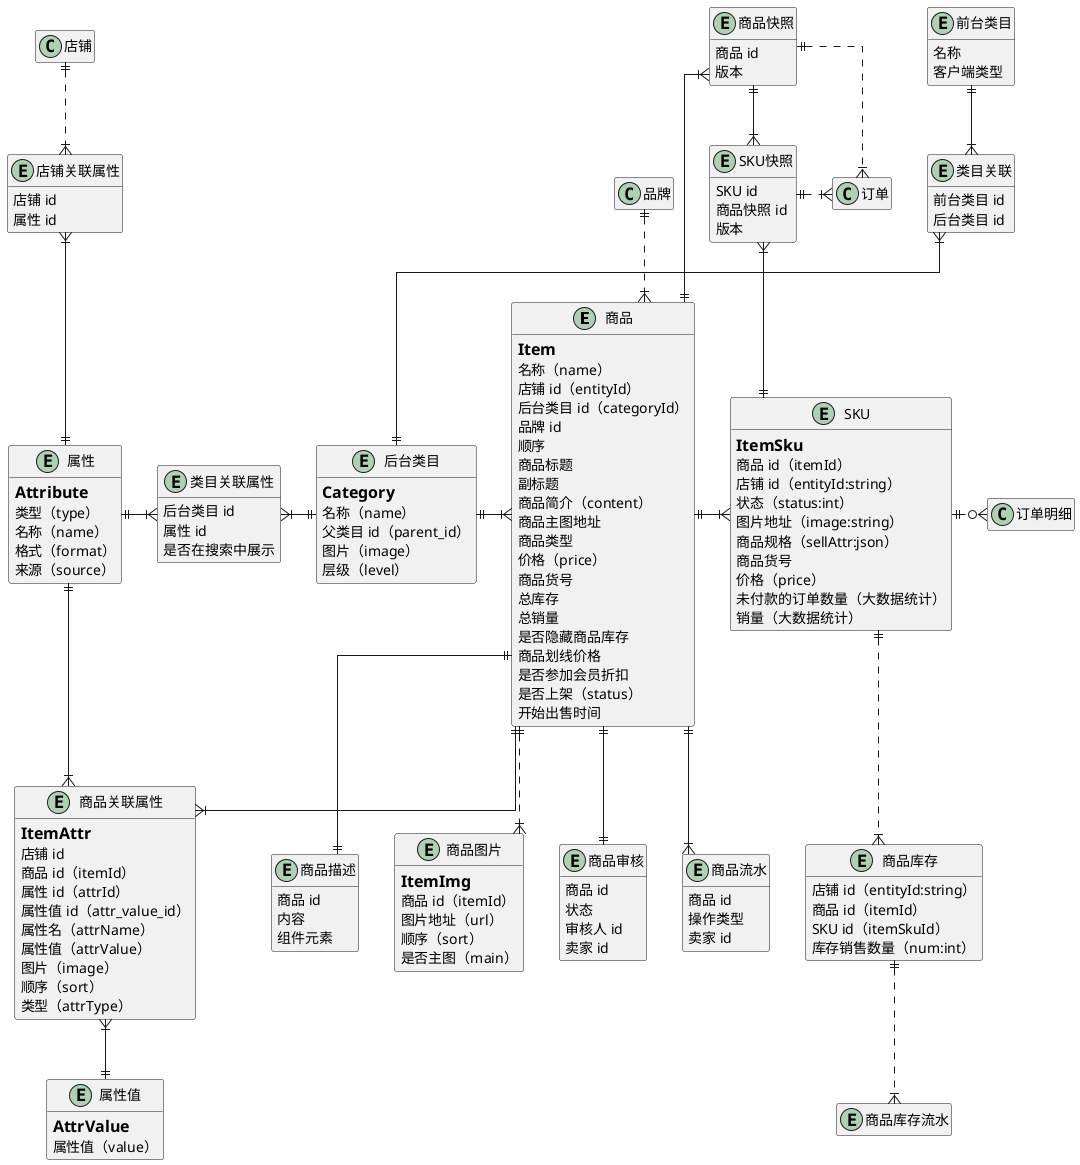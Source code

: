 @startuml 商品UML
hide empty members
skinparam linetype ortho

' ==================== 商品 ====================
entity 商品 {
==Item
    名称（name）
    店铺 id（entityId）
    后台类目 id（categoryId）
    品牌 id
    顺序
    商品标题
    ' 分享链接时显示
    副标题
    商品简介（content）
    商品主图地址
'   0：普通商品（物流发货）
'   3：UMP降价拍
'   5：外卖商品
'   10：分销商品
'   20：会员卡商品
'   21：礼品卡商品
'   22：团购券
'   25：批发商品
'   30：收银台商品
'   31：知识付费商品
'   35：酒店商品（无需物流）
'   40：美业商品
'   60：虚拟商品（无需物流）
'   61：电子卡券（无需物流）
    商品类型
    价格（price）
    ' 商家为商品设置的外部编号
    商品货号
    ' 基于 sku 的库存数量累加
    总库存
    总销量
    ' 0 - 显示库存（默认）
    ' 1 - 不显示库存
    是否隐藏商品库存
    ' 可以自定义。例如 促销价：888
    ' 商品没有优惠的情况下，划线价在商品详情会以划线形式显示。
    商品划线价格
    ' 0 - 不参加会员折扣
    ' 1 - 参加会员折扣（默认）
    是否参加会员折扣
    是否上架（status）
    开始出售时间
}
' 基础类目
' 面向商家或供应链人员，不会轻易变更。
' 如果类目下挂载有商品，就不能删除或作废。
' 层次一般三层或四层，商品必须挂载于叶子类目下。
entity 后台类目 {
==Category
    名称（name）
    父类目 id（parent_id）
    图片（image）
    层级（level）
}
' 组合类目
' 面向可买家，随时变动，定时生效。
' 可支持不同客户端的设置，不同客户端的用户群体有差异
' 前台类目对应后台的叶子类目和某项属性的组合。例如分类时选择奶粉中的1段、2段、3段等属性组成类目。
entity 前台类目 {
    名称
    客户端类型
}
' 前台类目：后台类目 = n：n
entity 类目关联 {
    前台类目 id
    后台类目 id
}
entity 商品审核 {
    商品 id
    状态
    审核人 id
    卖家 id
}
entity 商品流水 {
    商品 id
    操作类型
    卖家 id
}
entity 商品描述 {
    商品 id
    ' 富文本，字数要大于5个字符，小于25000个字符 ，受违禁词控制
    内容
    组件元素
}
entity 商品图片 {
==ItemImg
    商品 id（itemId）
    图片地址（url）
    顺序（sort）
    是否主图（main）
}

商品 }|.u.|| 品牌
后台类目 ||-|{ 商品
前台类目 ||--|{ 类目关联
类目关联 }|--|| 后台类目
商品 ||--|| 商品审核
商品 ||--|{ 商品流水
商品 ||--|| 商品描述
商品 ||..|{ 商品图片


entity SKU {
==ItemSku
    商品 id（itemId）
    店铺 id（entityId:string）
    状态（status:int）
    图片地址（image:string）
    商品规格（sellAttr:json）
    ' 商家为商品设置的外部编号
    商品货号
    价格（price）
    ' 商品在付款减库存的状态下，该 SKU 上未付款的订单数量
    未付款的订单数量（大数据统计）
    销量（大数据统计）
    ' 是否锁定
}
entity 商品库存 {
    ' 暂不做
    店铺 id（entityId:string）
    商品 id（itemId）
    SKU id（itemSkuId）
    库存销售数量（num:int）
}
entity 商品库存流水 {
    ' 暂不做
}
entity 商品快照 {
    商品 id
    版本
}
entity SKU快照 {
    SKU id
    商品快照 id
    版本
}

商品 ||-|{ SKU
SKU ||..|{ 商品库存
商品库存 ||..|{ 商品库存流水
SKU ||.o{ 订单明细
' 快照
SKU ||-u-|{ SKU快照
SKU快照 ||.|{ 订单
商品快照 ||--|{ SKU快照
商品 ||-u-|{ 商品快照
商品快照 ||.|{ 订单


' ==================== 属性 ====================

' 1.每个类目下都有一些默认属性
' 2.店铺可自定义属性
entity 属性 {
==Attribute
    ' 1：销售属性
    ' 2：非关键属性
    类型（type）
    名称（name）
    ' 1：选项；2：文本；3：数值；4：百分比
    格式（format）
    ' 添加商品时一定会展示
    ' 是否为公共属性
    ' 1：系统生成；2：商家自定义
    来源（source）
}
' 类目自带默认属性，既有非关键属性，也有销售属性
entity 类目关联属性 {
    后台类目 id
    属性 id
    是否在搜索中展示
}
entity 商品关联属性 {
==ItemAttr
    店铺 id
    商品 id（itemId）
    属性 id（attrId）
    属性值 id（attr_value_id）
    属性名（attrName）
    属性值（attrValue）
    图片（image）
    顺序（sort）
    类型（attrType）
}
entity 属性值 {
==AttrValue
    属性值（value）
}
' 店铺自定义属性
entity 店铺关联属性 {
    店铺 id
    属性 id
}

属性 ||-|{ 类目关联属性
类目关联属性 }|-|| 后台类目
属性 ||--|{ 商品关联属性
商品 ||--|{ 商品关联属性
属性值 ||-u-|{ 商品关联属性
店铺 ||..|{ 店铺关联属性
店铺关联属性 }|--|| 属性

@enduml